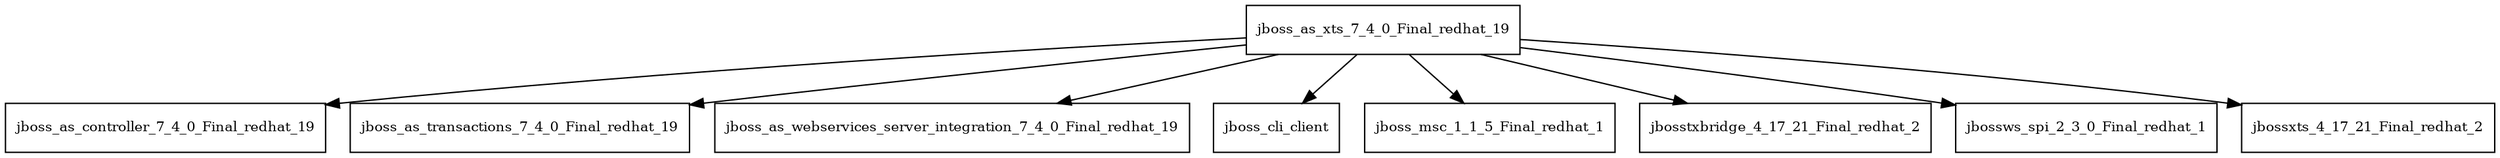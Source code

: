 digraph jboss_as_xts_7_4_0_Final_redhat_19_dependencies {
  node [shape = box, fontsize=10.0];
  jboss_as_xts_7_4_0_Final_redhat_19 -> jboss_as_controller_7_4_0_Final_redhat_19;
  jboss_as_xts_7_4_0_Final_redhat_19 -> jboss_as_transactions_7_4_0_Final_redhat_19;
  jboss_as_xts_7_4_0_Final_redhat_19 -> jboss_as_webservices_server_integration_7_4_0_Final_redhat_19;
  jboss_as_xts_7_4_0_Final_redhat_19 -> jboss_cli_client;
  jboss_as_xts_7_4_0_Final_redhat_19 -> jboss_msc_1_1_5_Final_redhat_1;
  jboss_as_xts_7_4_0_Final_redhat_19 -> jbosstxbridge_4_17_21_Final_redhat_2;
  jboss_as_xts_7_4_0_Final_redhat_19 -> jbossws_spi_2_3_0_Final_redhat_1;
  jboss_as_xts_7_4_0_Final_redhat_19 -> jbossxts_4_17_21_Final_redhat_2;
}
